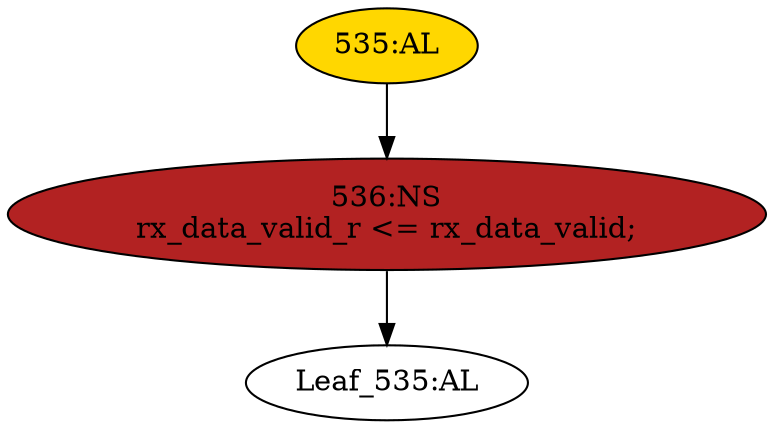 strict digraph "" {
	node [label="\N"];
	"536:NS"	 [ast="<pyverilog.vparser.ast.NonblockingSubstitution object at 0x7f9fff9d2650>",
		fillcolor=firebrick,
		label="536:NS
rx_data_valid_r <= rx_data_valid;",
		statements="[<pyverilog.vparser.ast.NonblockingSubstitution object at 0x7f9fff9d2650>]",
		style=filled,
		typ=NonblockingSubstitution];
	"Leaf_535:AL"	 [def_var="['rx_data_valid_r']",
		label="Leaf_535:AL"];
	"536:NS" -> "Leaf_535:AL"	 [cond="[]",
		lineno=None];
	"535:AL"	 [ast="<pyverilog.vparser.ast.Always object at 0x7fa020e95d10>",
		clk_sens=True,
		fillcolor=gold,
		label="535:AL",
		sens="['clk']",
		statements="[]",
		style=filled,
		typ=Always,
		use_var="['rx_data_valid']"];
	"535:AL" -> "536:NS"	 [cond="[]",
		lineno=None];
}
